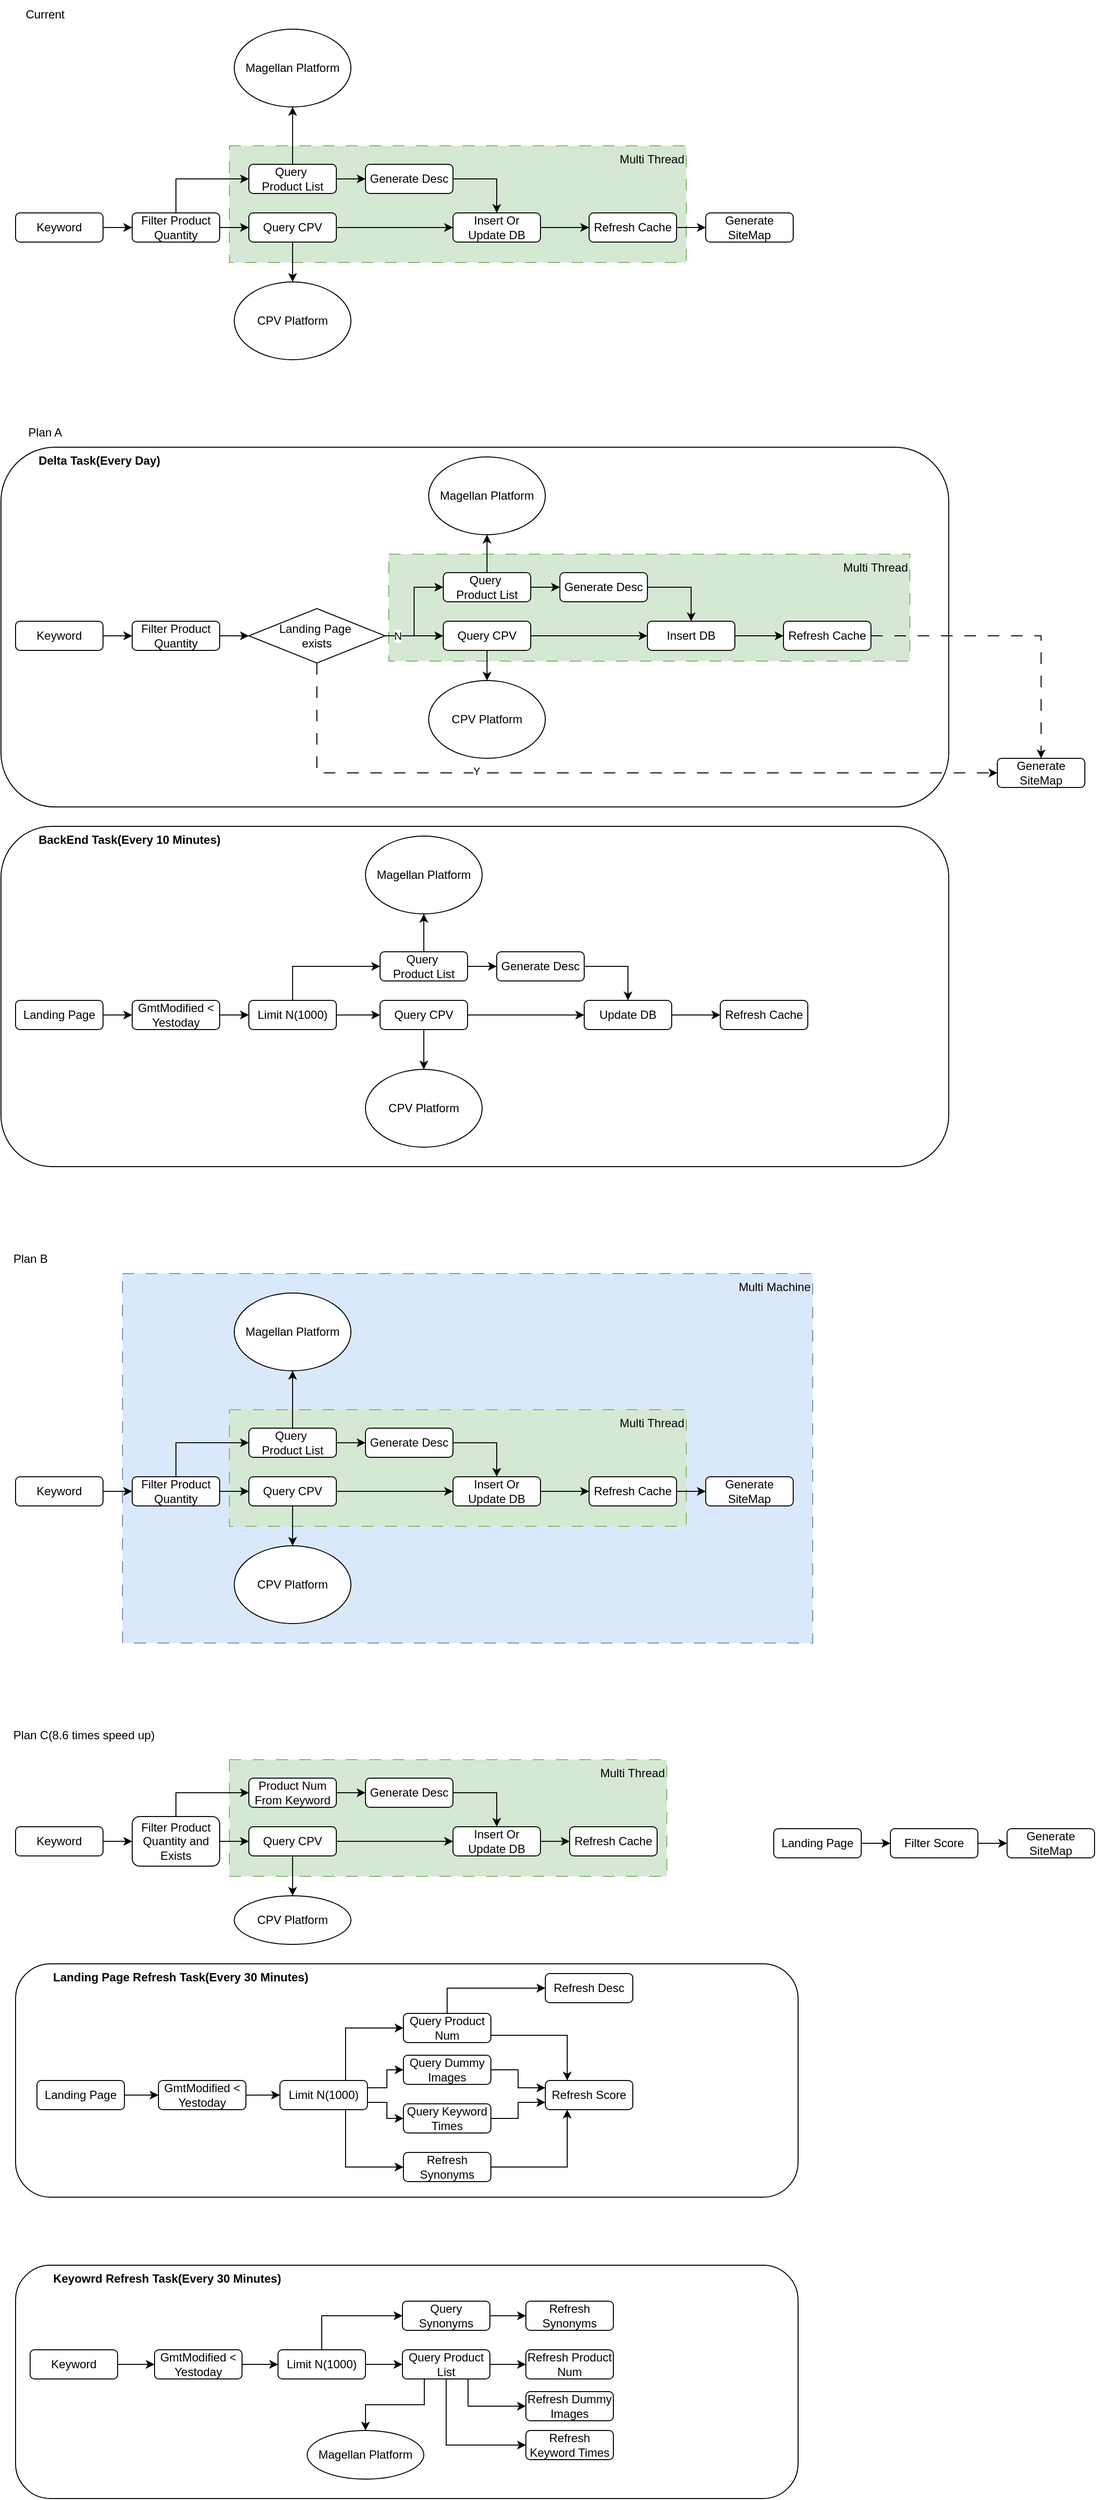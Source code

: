<mxfile version="24.5.4" type="github">
  <diagram name="第 1 页" id="h08WxK1OJK9P_dThIWVY">
    <mxGraphModel dx="1434" dy="673" grid="1" gridSize="10" guides="1" tooltips="1" connect="1" arrows="1" fold="1" page="1" pageScale="1" pageWidth="827" pageHeight="1169" math="0" shadow="0">
      <root>
        <mxCell id="0" />
        <mxCell id="1" parent="0" />
        <mxCell id="wpOWByaT0sS5YUf1Cxvb-101" value="Multi Machine" style="rounded=0;whiteSpace=wrap;html=1;fillColor=#dae8fc;strokeColor=#6c8ebf;dashed=1;dashPattern=12 12;align=right;verticalAlign=top;" parent="1" vertex="1">
          <mxGeometry x="140" y="1330" width="710" height="380" as="geometry" />
        </mxCell>
        <mxCell id="wpOWByaT0sS5YUf1Cxvb-43" value="&amp;nbsp; &amp;nbsp; &amp;nbsp; &amp;nbsp; &amp;nbsp; &amp;nbsp;&lt;b&gt;Delta Task(Every Day)&lt;/b&gt;" style="rounded=1;whiteSpace=wrap;html=1;align=left;verticalAlign=top;" parent="1" vertex="1">
          <mxGeometry x="15" y="480" width="975" height="370" as="geometry" />
        </mxCell>
        <mxCell id="wpOWByaT0sS5YUf1Cxvb-10" value="Multi Thread" style="rounded=0;whiteSpace=wrap;html=1;align=right;verticalAlign=top;fillColor=#d5e8d4;strokeColor=#82b366;dashed=1;dashPattern=12 12;" parent="1" vertex="1">
          <mxGeometry x="250" y="170" width="470" height="120" as="geometry" />
        </mxCell>
        <mxCell id="EFIGJ6aBogPd2Uy-ziXT-7" style="edgeStyle=orthogonalEdgeStyle;rounded=0;orthogonalLoop=1;jettySize=auto;html=1;exitX=1;exitY=0.5;exitDx=0;exitDy=0;entryX=0;entryY=0.5;entryDx=0;entryDy=0;" parent="1" source="EFIGJ6aBogPd2Uy-ziXT-8" target="EFIGJ6aBogPd2Uy-ziXT-13" edge="1">
          <mxGeometry relative="1" as="geometry" />
        </mxCell>
        <mxCell id="EFIGJ6aBogPd2Uy-ziXT-8" value="Keyword" style="rounded=1;whiteSpace=wrap;html=1;" parent="1" vertex="1">
          <mxGeometry x="30" y="239" width="90" height="30" as="geometry" />
        </mxCell>
        <mxCell id="EFIGJ6aBogPd2Uy-ziXT-10" style="edgeStyle=orthogonalEdgeStyle;rounded=0;orthogonalLoop=1;jettySize=auto;html=1;exitX=1;exitY=0.5;exitDx=0;exitDy=0;entryX=0;entryY=0.5;entryDx=0;entryDy=0;" parent="1" source="EFIGJ6aBogPd2Uy-ziXT-13" target="EFIGJ6aBogPd2Uy-ziXT-17" edge="1">
          <mxGeometry relative="1" as="geometry" />
        </mxCell>
        <mxCell id="wpOWByaT0sS5YUf1Cxvb-4" style="edgeStyle=orthogonalEdgeStyle;rounded=0;orthogonalLoop=1;jettySize=auto;html=1;exitX=0.5;exitY=0;exitDx=0;exitDy=0;entryX=0;entryY=0.5;entryDx=0;entryDy=0;" parent="1" source="EFIGJ6aBogPd2Uy-ziXT-13" target="wpOWByaT0sS5YUf1Cxvb-1" edge="1">
          <mxGeometry relative="1" as="geometry" />
        </mxCell>
        <mxCell id="EFIGJ6aBogPd2Uy-ziXT-13" value="Filter Product Quantity" style="rounded=1;whiteSpace=wrap;html=1;" parent="1" vertex="1">
          <mxGeometry x="150" y="239" width="90" height="30" as="geometry" />
        </mxCell>
        <mxCell id="EFIGJ6aBogPd2Uy-ziXT-16" style="edgeStyle=orthogonalEdgeStyle;rounded=0;orthogonalLoop=1;jettySize=auto;html=1;exitX=1;exitY=0.5;exitDx=0;exitDy=0;entryX=0;entryY=0.5;entryDx=0;entryDy=0;" parent="1" source="EFIGJ6aBogPd2Uy-ziXT-17" target="EFIGJ6aBogPd2Uy-ziXT-21" edge="1">
          <mxGeometry relative="1" as="geometry" />
        </mxCell>
        <mxCell id="wpOWByaT0sS5YUf1Cxvb-7" style="edgeStyle=orthogonalEdgeStyle;rounded=0;orthogonalLoop=1;jettySize=auto;html=1;exitX=0.5;exitY=1;exitDx=0;exitDy=0;entryX=0.5;entryY=0;entryDx=0;entryDy=0;" parent="1" source="EFIGJ6aBogPd2Uy-ziXT-17" target="wpOWByaT0sS5YUf1Cxvb-3" edge="1">
          <mxGeometry relative="1" as="geometry" />
        </mxCell>
        <mxCell id="EFIGJ6aBogPd2Uy-ziXT-17" value="Query CPV" style="rounded=1;whiteSpace=wrap;html=1;" parent="1" vertex="1">
          <mxGeometry x="270" y="239" width="90" height="30" as="geometry" />
        </mxCell>
        <mxCell id="EFIGJ6aBogPd2Uy-ziXT-18" style="edgeStyle=orthogonalEdgeStyle;rounded=0;orthogonalLoop=1;jettySize=auto;html=1;exitX=1;exitY=0.5;exitDx=0;exitDy=0;entryX=0.5;entryY=0;entryDx=0;entryDy=0;" parent="1" source="EFIGJ6aBogPd2Uy-ziXT-19" target="EFIGJ6aBogPd2Uy-ziXT-21" edge="1">
          <mxGeometry relative="1" as="geometry" />
        </mxCell>
        <mxCell id="EFIGJ6aBogPd2Uy-ziXT-19" value="Generate Desc" style="rounded=1;whiteSpace=wrap;html=1;" parent="1" vertex="1">
          <mxGeometry x="390" y="189" width="90" height="30" as="geometry" />
        </mxCell>
        <mxCell id="EFIGJ6aBogPd2Uy-ziXT-20" style="edgeStyle=orthogonalEdgeStyle;rounded=0;orthogonalLoop=1;jettySize=auto;html=1;exitX=1;exitY=0.5;exitDx=0;exitDy=0;entryX=0;entryY=0.5;entryDx=0;entryDy=0;" parent="1" source="EFIGJ6aBogPd2Uy-ziXT-21" target="EFIGJ6aBogPd2Uy-ziXT-22" edge="1">
          <mxGeometry relative="1" as="geometry" />
        </mxCell>
        <mxCell id="EFIGJ6aBogPd2Uy-ziXT-21" value="Insert Or Update DB" style="rounded=1;whiteSpace=wrap;html=1;" parent="1" vertex="1">
          <mxGeometry x="480" y="239" width="90" height="30" as="geometry" />
        </mxCell>
        <mxCell id="wpOWByaT0sS5YUf1Cxvb-78" style="edgeStyle=orthogonalEdgeStyle;rounded=0;orthogonalLoop=1;jettySize=auto;html=1;exitX=1;exitY=0.5;exitDx=0;exitDy=0;entryX=0;entryY=0.5;entryDx=0;entryDy=0;" parent="1" source="EFIGJ6aBogPd2Uy-ziXT-22" target="wpOWByaT0sS5YUf1Cxvb-77" edge="1">
          <mxGeometry relative="1" as="geometry" />
        </mxCell>
        <mxCell id="EFIGJ6aBogPd2Uy-ziXT-22" value="Refresh Cache" style="rounded=1;whiteSpace=wrap;html=1;" parent="1" vertex="1">
          <mxGeometry x="620" y="239" width="90" height="30" as="geometry" />
        </mxCell>
        <mxCell id="wpOWByaT0sS5YUf1Cxvb-5" style="edgeStyle=orthogonalEdgeStyle;rounded=0;orthogonalLoop=1;jettySize=auto;html=1;exitX=1;exitY=0.5;exitDx=0;exitDy=0;entryX=0;entryY=0.5;entryDx=0;entryDy=0;" parent="1" source="wpOWByaT0sS5YUf1Cxvb-1" target="EFIGJ6aBogPd2Uy-ziXT-19" edge="1">
          <mxGeometry relative="1" as="geometry" />
        </mxCell>
        <mxCell id="wpOWByaT0sS5YUf1Cxvb-6" style="edgeStyle=orthogonalEdgeStyle;rounded=0;orthogonalLoop=1;jettySize=auto;html=1;exitX=0.5;exitY=0;exitDx=0;exitDy=0;entryX=0.5;entryY=1;entryDx=0;entryDy=0;" parent="1" source="wpOWByaT0sS5YUf1Cxvb-1" target="wpOWByaT0sS5YUf1Cxvb-2" edge="1">
          <mxGeometry relative="1" as="geometry" />
        </mxCell>
        <mxCell id="wpOWByaT0sS5YUf1Cxvb-1" value="Query&amp;nbsp;&lt;div&gt;Product List&lt;/div&gt;" style="rounded=1;whiteSpace=wrap;html=1;" parent="1" vertex="1">
          <mxGeometry x="270" y="189" width="90" height="30" as="geometry" />
        </mxCell>
        <mxCell id="wpOWByaT0sS5YUf1Cxvb-2" value="Magellan Platform" style="ellipse;whiteSpace=wrap;html=1;" parent="1" vertex="1">
          <mxGeometry x="255" y="50" width="120" height="80" as="geometry" />
        </mxCell>
        <mxCell id="wpOWByaT0sS5YUf1Cxvb-3" value="CPV Platform" style="ellipse;whiteSpace=wrap;html=1;" parent="1" vertex="1">
          <mxGeometry x="255" y="310" width="120" height="80" as="geometry" />
        </mxCell>
        <mxCell id="wpOWByaT0sS5YUf1Cxvb-11" value="Multi Thread" style="rounded=0;whiteSpace=wrap;html=1;align=right;verticalAlign=top;fillColor=#d5e8d4;strokeColor=#82b366;dashed=1;dashPattern=12 12;" parent="1" vertex="1">
          <mxGeometry x="414" y="590" width="536" height="110" as="geometry" />
        </mxCell>
        <mxCell id="wpOWByaT0sS5YUf1Cxvb-12" style="edgeStyle=orthogonalEdgeStyle;rounded=0;orthogonalLoop=1;jettySize=auto;html=1;exitX=1;exitY=0.5;exitDx=0;exitDy=0;entryX=0;entryY=0.5;entryDx=0;entryDy=0;" parent="1" source="wpOWByaT0sS5YUf1Cxvb-13" target="wpOWByaT0sS5YUf1Cxvb-16" edge="1">
          <mxGeometry relative="1" as="geometry" />
        </mxCell>
        <mxCell id="wpOWByaT0sS5YUf1Cxvb-13" value="Keyword" style="rounded=1;whiteSpace=wrap;html=1;" parent="1" vertex="1">
          <mxGeometry x="30" y="659" width="90" height="30" as="geometry" />
        </mxCell>
        <mxCell id="wpOWByaT0sS5YUf1Cxvb-33" style="edgeStyle=orthogonalEdgeStyle;rounded=0;orthogonalLoop=1;jettySize=auto;html=1;exitX=1;exitY=0.5;exitDx=0;exitDy=0;entryX=0;entryY=0.5;entryDx=0;entryDy=0;" parent="1" source="wpOWByaT0sS5YUf1Cxvb-16" target="wpOWByaT0sS5YUf1Cxvb-32" edge="1">
          <mxGeometry relative="1" as="geometry" />
        </mxCell>
        <mxCell id="wpOWByaT0sS5YUf1Cxvb-16" value="Filter Product Quantity" style="rounded=1;whiteSpace=wrap;html=1;" parent="1" vertex="1">
          <mxGeometry x="150" y="659" width="90" height="30" as="geometry" />
        </mxCell>
        <mxCell id="wpOWByaT0sS5YUf1Cxvb-17" style="edgeStyle=orthogonalEdgeStyle;rounded=0;orthogonalLoop=1;jettySize=auto;html=1;exitX=1;exitY=0.5;exitDx=0;exitDy=0;entryX=0;entryY=0.5;entryDx=0;entryDy=0;" parent="1" source="wpOWByaT0sS5YUf1Cxvb-19" target="wpOWByaT0sS5YUf1Cxvb-23" edge="1">
          <mxGeometry relative="1" as="geometry" />
        </mxCell>
        <mxCell id="wpOWByaT0sS5YUf1Cxvb-41" style="edgeStyle=orthogonalEdgeStyle;rounded=0;orthogonalLoop=1;jettySize=auto;html=1;exitX=0.5;exitY=1;exitDx=0;exitDy=0;entryX=0.5;entryY=0;entryDx=0;entryDy=0;" parent="1" source="wpOWByaT0sS5YUf1Cxvb-19" target="wpOWByaT0sS5YUf1Cxvb-29" edge="1">
          <mxGeometry relative="1" as="geometry" />
        </mxCell>
        <mxCell id="wpOWByaT0sS5YUf1Cxvb-19" value="Query CPV" style="rounded=1;whiteSpace=wrap;html=1;" parent="1" vertex="1">
          <mxGeometry x="470" y="659" width="90" height="30" as="geometry" />
        </mxCell>
        <mxCell id="wpOWByaT0sS5YUf1Cxvb-20" style="edgeStyle=orthogonalEdgeStyle;rounded=0;orthogonalLoop=1;jettySize=auto;html=1;exitX=1;exitY=0.5;exitDx=0;exitDy=0;entryX=0.5;entryY=0;entryDx=0;entryDy=0;" parent="1" source="wpOWByaT0sS5YUf1Cxvb-21" target="wpOWByaT0sS5YUf1Cxvb-23" edge="1">
          <mxGeometry relative="1" as="geometry" />
        </mxCell>
        <mxCell id="wpOWByaT0sS5YUf1Cxvb-21" value="Generate Desc" style="rounded=1;whiteSpace=wrap;html=1;" parent="1" vertex="1">
          <mxGeometry x="590" y="609" width="90" height="30" as="geometry" />
        </mxCell>
        <mxCell id="wpOWByaT0sS5YUf1Cxvb-22" style="edgeStyle=orthogonalEdgeStyle;rounded=0;orthogonalLoop=1;jettySize=auto;html=1;exitX=1;exitY=0.5;exitDx=0;exitDy=0;entryX=0;entryY=0.5;entryDx=0;entryDy=0;" parent="1" source="wpOWByaT0sS5YUf1Cxvb-23" target="wpOWByaT0sS5YUf1Cxvb-24" edge="1">
          <mxGeometry relative="1" as="geometry" />
        </mxCell>
        <mxCell id="wpOWByaT0sS5YUf1Cxvb-23" value="Insert DB" style="rounded=1;whiteSpace=wrap;html=1;" parent="1" vertex="1">
          <mxGeometry x="680" y="659" width="90" height="30" as="geometry" />
        </mxCell>
        <mxCell id="rWTe-UbAtPyR_N0cMhuv-1" style="edgeStyle=orthogonalEdgeStyle;rounded=0;orthogonalLoop=1;jettySize=auto;html=1;exitX=1;exitY=0.5;exitDx=0;exitDy=0;entryX=0.5;entryY=0;entryDx=0;entryDy=0;dashed=1;dashPattern=12 12;" parent="1" source="wpOWByaT0sS5YUf1Cxvb-24" target="wpOWByaT0sS5YUf1Cxvb-74" edge="1">
          <mxGeometry relative="1" as="geometry" />
        </mxCell>
        <mxCell id="wpOWByaT0sS5YUf1Cxvb-24" value="Refresh Cache" style="rounded=1;whiteSpace=wrap;html=1;" parent="1" vertex="1">
          <mxGeometry x="820" y="659" width="90" height="30" as="geometry" />
        </mxCell>
        <mxCell id="wpOWByaT0sS5YUf1Cxvb-25" style="edgeStyle=orthogonalEdgeStyle;rounded=0;orthogonalLoop=1;jettySize=auto;html=1;exitX=1;exitY=0.5;exitDx=0;exitDy=0;entryX=0;entryY=0.5;entryDx=0;entryDy=0;" parent="1" source="wpOWByaT0sS5YUf1Cxvb-27" target="wpOWByaT0sS5YUf1Cxvb-21" edge="1">
          <mxGeometry relative="1" as="geometry" />
        </mxCell>
        <mxCell id="wpOWByaT0sS5YUf1Cxvb-40" style="edgeStyle=orthogonalEdgeStyle;rounded=0;orthogonalLoop=1;jettySize=auto;html=1;exitX=0.5;exitY=0;exitDx=0;exitDy=0;entryX=0.5;entryY=1;entryDx=0;entryDy=0;" parent="1" source="wpOWByaT0sS5YUf1Cxvb-27" target="wpOWByaT0sS5YUf1Cxvb-28" edge="1">
          <mxGeometry relative="1" as="geometry" />
        </mxCell>
        <mxCell id="wpOWByaT0sS5YUf1Cxvb-27" value="Query&amp;nbsp;&lt;div&gt;Product List&lt;/div&gt;" style="rounded=1;whiteSpace=wrap;html=1;" parent="1" vertex="1">
          <mxGeometry x="470" y="609" width="90" height="30" as="geometry" />
        </mxCell>
        <mxCell id="wpOWByaT0sS5YUf1Cxvb-28" value="Magellan Platform" style="ellipse;whiteSpace=wrap;html=1;" parent="1" vertex="1">
          <mxGeometry x="455" y="490" width="120" height="80" as="geometry" />
        </mxCell>
        <mxCell id="wpOWByaT0sS5YUf1Cxvb-29" value="CPV Platform" style="ellipse;whiteSpace=wrap;html=1;" parent="1" vertex="1">
          <mxGeometry x="455" y="720" width="120" height="80" as="geometry" />
        </mxCell>
        <mxCell id="wpOWByaT0sS5YUf1Cxvb-30" value="Plan A" style="text;html=1;align=center;verticalAlign=middle;resizable=0;points=[];autosize=1;strokeColor=none;fillColor=none;" parent="1" vertex="1">
          <mxGeometry x="30" y="450" width="60" height="30" as="geometry" />
        </mxCell>
        <mxCell id="wpOWByaT0sS5YUf1Cxvb-34" style="edgeStyle=orthogonalEdgeStyle;rounded=0;orthogonalLoop=1;jettySize=auto;html=1;exitX=1;exitY=0.5;exitDx=0;exitDy=0;entryX=0;entryY=0.5;entryDx=0;entryDy=0;" parent="1" source="wpOWByaT0sS5YUf1Cxvb-32" target="wpOWByaT0sS5YUf1Cxvb-19" edge="1">
          <mxGeometry relative="1" as="geometry" />
        </mxCell>
        <mxCell id="wpOWByaT0sS5YUf1Cxvb-35" style="edgeStyle=orthogonalEdgeStyle;rounded=0;orthogonalLoop=1;jettySize=auto;html=1;exitX=1;exitY=0.5;exitDx=0;exitDy=0;entryX=0;entryY=0.5;entryDx=0;entryDy=0;" parent="1" source="wpOWByaT0sS5YUf1Cxvb-32" target="wpOWByaT0sS5YUf1Cxvb-27" edge="1">
          <mxGeometry relative="1" as="geometry" />
        </mxCell>
        <mxCell id="wpOWByaT0sS5YUf1Cxvb-39" value="N" style="edgeLabel;html=1;align=center;verticalAlign=middle;resizable=0;points=[];" parent="wpOWByaT0sS5YUf1Cxvb-35" vertex="1" connectable="0">
          <mxGeometry x="-0.773" y="1" relative="1" as="geometry">
            <mxPoint y="1" as="offset" />
          </mxGeometry>
        </mxCell>
        <mxCell id="wpOWByaT0sS5YUf1Cxvb-76" style="edgeStyle=orthogonalEdgeStyle;rounded=0;orthogonalLoop=1;jettySize=auto;html=1;exitX=0.5;exitY=1;exitDx=0;exitDy=0;entryX=0;entryY=0.5;entryDx=0;entryDy=0;dashed=1;dashPattern=12 12;" parent="1" source="wpOWByaT0sS5YUf1Cxvb-32" target="wpOWByaT0sS5YUf1Cxvb-74" edge="1">
          <mxGeometry relative="1" as="geometry" />
        </mxCell>
        <mxCell id="wpOWByaT0sS5YUf1Cxvb-106" value="Y" style="edgeLabel;html=1;align=center;verticalAlign=middle;resizable=0;points=[];" parent="wpOWByaT0sS5YUf1Cxvb-76" vertex="1" connectable="0">
          <mxGeometry x="-0.319" y="2" relative="1" as="geometry">
            <mxPoint as="offset" />
          </mxGeometry>
        </mxCell>
        <mxCell id="wpOWByaT0sS5YUf1Cxvb-32" value="Landing Page&amp;nbsp;&lt;div&gt;exists&lt;/div&gt;" style="rhombus;whiteSpace=wrap;html=1;" parent="1" vertex="1">
          <mxGeometry x="270" y="646" width="140" height="56" as="geometry" />
        </mxCell>
        <mxCell id="wpOWByaT0sS5YUf1Cxvb-42" value="Current" style="text;html=1;align=center;verticalAlign=middle;resizable=0;points=[];autosize=1;strokeColor=none;fillColor=none;" parent="1" vertex="1">
          <mxGeometry x="30" y="20" width="60" height="30" as="geometry" />
        </mxCell>
        <mxCell id="wpOWByaT0sS5YUf1Cxvb-44" value="&amp;nbsp; &amp;nbsp; &amp;nbsp; &amp;nbsp; &amp;nbsp; &amp;nbsp;&lt;b&gt;BackEnd Task(Every 10 Minutes)&lt;/b&gt;" style="rounded=1;whiteSpace=wrap;html=1;align=left;verticalAlign=top;" parent="1" vertex="1">
          <mxGeometry x="15" y="870" width="975" height="350" as="geometry" />
        </mxCell>
        <mxCell id="wpOWByaT0sS5YUf1Cxvb-46" style="edgeStyle=orthogonalEdgeStyle;rounded=0;orthogonalLoop=1;jettySize=auto;html=1;exitX=1;exitY=0.5;exitDx=0;exitDy=0;entryX=0;entryY=0.5;entryDx=0;entryDy=0;" parent="1" source="wpOWByaT0sS5YUf1Cxvb-47" edge="1">
          <mxGeometry relative="1" as="geometry">
            <mxPoint x="150" y="1064" as="targetPoint" />
          </mxGeometry>
        </mxCell>
        <mxCell id="wpOWByaT0sS5YUf1Cxvb-47" value="Landing Page" style="rounded=1;whiteSpace=wrap;html=1;" parent="1" vertex="1">
          <mxGeometry x="30" y="1049" width="90" height="30" as="geometry" />
        </mxCell>
        <mxCell id="wpOWByaT0sS5YUf1Cxvb-50" style="edgeStyle=orthogonalEdgeStyle;rounded=0;orthogonalLoop=1;jettySize=auto;html=1;exitX=1;exitY=0.5;exitDx=0;exitDy=0;entryX=0;entryY=0.5;entryDx=0;entryDy=0;" parent="1" source="wpOWByaT0sS5YUf1Cxvb-52" target="wpOWByaT0sS5YUf1Cxvb-56" edge="1">
          <mxGeometry relative="1" as="geometry" />
        </mxCell>
        <mxCell id="wpOWByaT0sS5YUf1Cxvb-51" style="edgeStyle=orthogonalEdgeStyle;rounded=0;orthogonalLoop=1;jettySize=auto;html=1;exitX=0.5;exitY=1;exitDx=0;exitDy=0;entryX=0.5;entryY=0;entryDx=0;entryDy=0;" parent="1" source="wpOWByaT0sS5YUf1Cxvb-52" target="wpOWByaT0sS5YUf1Cxvb-62" edge="1">
          <mxGeometry relative="1" as="geometry" />
        </mxCell>
        <mxCell id="wpOWByaT0sS5YUf1Cxvb-52" value="Query CPV" style="rounded=1;whiteSpace=wrap;html=1;" parent="1" vertex="1">
          <mxGeometry x="405" y="1049" width="90" height="30" as="geometry" />
        </mxCell>
        <mxCell id="wpOWByaT0sS5YUf1Cxvb-53" style="edgeStyle=orthogonalEdgeStyle;rounded=0;orthogonalLoop=1;jettySize=auto;html=1;exitX=1;exitY=0.5;exitDx=0;exitDy=0;entryX=0.5;entryY=0;entryDx=0;entryDy=0;" parent="1" source="wpOWByaT0sS5YUf1Cxvb-54" target="wpOWByaT0sS5YUf1Cxvb-56" edge="1">
          <mxGeometry relative="1" as="geometry" />
        </mxCell>
        <mxCell id="wpOWByaT0sS5YUf1Cxvb-54" value="Generate Desc" style="rounded=1;whiteSpace=wrap;html=1;" parent="1" vertex="1">
          <mxGeometry x="525" y="999" width="90" height="30" as="geometry" />
        </mxCell>
        <mxCell id="wpOWByaT0sS5YUf1Cxvb-55" style="edgeStyle=orthogonalEdgeStyle;rounded=0;orthogonalLoop=1;jettySize=auto;html=1;exitX=1;exitY=0.5;exitDx=0;exitDy=0;entryX=0;entryY=0.5;entryDx=0;entryDy=0;" parent="1" source="wpOWByaT0sS5YUf1Cxvb-56" target="wpOWByaT0sS5YUf1Cxvb-57" edge="1">
          <mxGeometry relative="1" as="geometry" />
        </mxCell>
        <mxCell id="wpOWByaT0sS5YUf1Cxvb-56" value="Update DB" style="rounded=1;whiteSpace=wrap;html=1;" parent="1" vertex="1">
          <mxGeometry x="615" y="1049" width="90" height="30" as="geometry" />
        </mxCell>
        <mxCell id="wpOWByaT0sS5YUf1Cxvb-57" value="Refresh Cache" style="rounded=1;whiteSpace=wrap;html=1;" parent="1" vertex="1">
          <mxGeometry x="755" y="1049" width="90" height="30" as="geometry" />
        </mxCell>
        <mxCell id="wpOWByaT0sS5YUf1Cxvb-58" style="edgeStyle=orthogonalEdgeStyle;rounded=0;orthogonalLoop=1;jettySize=auto;html=1;exitX=1;exitY=0.5;exitDx=0;exitDy=0;entryX=0;entryY=0.5;entryDx=0;entryDy=0;" parent="1" source="wpOWByaT0sS5YUf1Cxvb-60" target="wpOWByaT0sS5YUf1Cxvb-54" edge="1">
          <mxGeometry relative="1" as="geometry" />
        </mxCell>
        <mxCell id="wpOWByaT0sS5YUf1Cxvb-59" style="edgeStyle=orthogonalEdgeStyle;rounded=0;orthogonalLoop=1;jettySize=auto;html=1;exitX=0.5;exitY=0;exitDx=0;exitDy=0;entryX=0.5;entryY=1;entryDx=0;entryDy=0;" parent="1" source="wpOWByaT0sS5YUf1Cxvb-60" target="wpOWByaT0sS5YUf1Cxvb-61" edge="1">
          <mxGeometry relative="1" as="geometry" />
        </mxCell>
        <mxCell id="wpOWByaT0sS5YUf1Cxvb-60" value="Query&amp;nbsp;&lt;div&gt;Product List&lt;/div&gt;" style="rounded=1;whiteSpace=wrap;html=1;" parent="1" vertex="1">
          <mxGeometry x="405" y="999" width="90" height="30" as="geometry" />
        </mxCell>
        <mxCell id="wpOWByaT0sS5YUf1Cxvb-61" value="Magellan Platform" style="ellipse;whiteSpace=wrap;html=1;" parent="1" vertex="1">
          <mxGeometry x="390" y="880" width="120" height="80" as="geometry" />
        </mxCell>
        <mxCell id="wpOWByaT0sS5YUf1Cxvb-62" value="CPV Platform" style="ellipse;whiteSpace=wrap;html=1;" parent="1" vertex="1">
          <mxGeometry x="390" y="1120" width="120" height="80" as="geometry" />
        </mxCell>
        <mxCell id="wpOWByaT0sS5YUf1Cxvb-64" style="edgeStyle=orthogonalEdgeStyle;rounded=0;orthogonalLoop=1;jettySize=auto;html=1;exitX=0.5;exitY=0;exitDx=0;exitDy=0;entryX=0;entryY=0.5;entryDx=0;entryDy=0;" parent="1" source="wpOWByaT0sS5YUf1Cxvb-71" target="wpOWByaT0sS5YUf1Cxvb-60" edge="1">
          <mxGeometry relative="1" as="geometry">
            <mxPoint x="410" y="1064" as="sourcePoint" />
          </mxGeometry>
        </mxCell>
        <mxCell id="wpOWByaT0sS5YUf1Cxvb-72" style="edgeStyle=orthogonalEdgeStyle;rounded=0;orthogonalLoop=1;jettySize=auto;html=1;exitX=1;exitY=0.5;exitDx=0;exitDy=0;entryX=0;entryY=0.5;entryDx=0;entryDy=0;" parent="1" source="wpOWByaT0sS5YUf1Cxvb-70" target="wpOWByaT0sS5YUf1Cxvb-71" edge="1">
          <mxGeometry relative="1" as="geometry" />
        </mxCell>
        <mxCell id="wpOWByaT0sS5YUf1Cxvb-70" value="GmtModified &amp;lt; Yestoday" style="rounded=1;whiteSpace=wrap;html=1;" parent="1" vertex="1">
          <mxGeometry x="150" y="1049" width="90" height="30" as="geometry" />
        </mxCell>
        <mxCell id="ro4CoCY4aHWzKfQ1wyQY-33" style="edgeStyle=orthogonalEdgeStyle;rounded=0;orthogonalLoop=1;jettySize=auto;html=1;exitX=1;exitY=0.5;exitDx=0;exitDy=0;entryX=0;entryY=0.5;entryDx=0;entryDy=0;" parent="1" source="wpOWByaT0sS5YUf1Cxvb-71" target="wpOWByaT0sS5YUf1Cxvb-52" edge="1">
          <mxGeometry relative="1" as="geometry" />
        </mxCell>
        <mxCell id="wpOWByaT0sS5YUf1Cxvb-71" value="Limit N(1000)" style="rounded=1;whiteSpace=wrap;html=1;" parent="1" vertex="1">
          <mxGeometry x="270" y="1049" width="90" height="30" as="geometry" />
        </mxCell>
        <mxCell id="wpOWByaT0sS5YUf1Cxvb-74" value="Generate SiteMap" style="rounded=1;whiteSpace=wrap;html=1;" parent="1" vertex="1">
          <mxGeometry x="1040" y="800" width="90" height="30" as="geometry" />
        </mxCell>
        <mxCell id="wpOWByaT0sS5YUf1Cxvb-77" value="Generate SiteMap" style="rounded=1;whiteSpace=wrap;html=1;" parent="1" vertex="1">
          <mxGeometry x="740" y="239" width="90" height="30" as="geometry" />
        </mxCell>
        <mxCell id="wpOWByaT0sS5YUf1Cxvb-79" value="Plan B" style="text;html=1;align=center;verticalAlign=middle;resizable=0;points=[];autosize=1;strokeColor=none;fillColor=none;" parent="1" vertex="1">
          <mxGeometry x="15" y="1300" width="60" height="30" as="geometry" />
        </mxCell>
        <mxCell id="wpOWByaT0sS5YUf1Cxvb-80" value="Multi Thread" style="rounded=0;whiteSpace=wrap;html=1;align=right;verticalAlign=top;fillColor=#d5e8d4;strokeColor=#82b366;dashed=1;dashPattern=12 12;" parent="1" vertex="1">
          <mxGeometry x="250" y="1470" width="470" height="120" as="geometry" />
        </mxCell>
        <mxCell id="wpOWByaT0sS5YUf1Cxvb-81" style="edgeStyle=orthogonalEdgeStyle;rounded=0;orthogonalLoop=1;jettySize=auto;html=1;exitX=1;exitY=0.5;exitDx=0;exitDy=0;entryX=0;entryY=0.5;entryDx=0;entryDy=0;" parent="1" source="wpOWByaT0sS5YUf1Cxvb-82" target="wpOWByaT0sS5YUf1Cxvb-85" edge="1">
          <mxGeometry relative="1" as="geometry" />
        </mxCell>
        <mxCell id="wpOWByaT0sS5YUf1Cxvb-82" value="Keyword" style="rounded=1;whiteSpace=wrap;html=1;" parent="1" vertex="1">
          <mxGeometry x="30" y="1539" width="90" height="30" as="geometry" />
        </mxCell>
        <mxCell id="wpOWByaT0sS5YUf1Cxvb-83" style="edgeStyle=orthogonalEdgeStyle;rounded=0;orthogonalLoop=1;jettySize=auto;html=1;exitX=1;exitY=0.5;exitDx=0;exitDy=0;entryX=0;entryY=0.5;entryDx=0;entryDy=0;" parent="1" source="wpOWByaT0sS5YUf1Cxvb-85" target="wpOWByaT0sS5YUf1Cxvb-88" edge="1">
          <mxGeometry relative="1" as="geometry" />
        </mxCell>
        <mxCell id="wpOWByaT0sS5YUf1Cxvb-84" style="edgeStyle=orthogonalEdgeStyle;rounded=0;orthogonalLoop=1;jettySize=auto;html=1;exitX=0.5;exitY=0;exitDx=0;exitDy=0;entryX=0;entryY=0.5;entryDx=0;entryDy=0;" parent="1" source="wpOWByaT0sS5YUf1Cxvb-85" target="wpOWByaT0sS5YUf1Cxvb-97" edge="1">
          <mxGeometry relative="1" as="geometry" />
        </mxCell>
        <mxCell id="wpOWByaT0sS5YUf1Cxvb-85" value="Filter Product Quantity" style="rounded=1;whiteSpace=wrap;html=1;" parent="1" vertex="1">
          <mxGeometry x="150" y="1539" width="90" height="30" as="geometry" />
        </mxCell>
        <mxCell id="wpOWByaT0sS5YUf1Cxvb-86" style="edgeStyle=orthogonalEdgeStyle;rounded=0;orthogonalLoop=1;jettySize=auto;html=1;exitX=1;exitY=0.5;exitDx=0;exitDy=0;entryX=0;entryY=0.5;entryDx=0;entryDy=0;" parent="1" source="wpOWByaT0sS5YUf1Cxvb-88" target="wpOWByaT0sS5YUf1Cxvb-92" edge="1">
          <mxGeometry relative="1" as="geometry" />
        </mxCell>
        <mxCell id="wpOWByaT0sS5YUf1Cxvb-87" style="edgeStyle=orthogonalEdgeStyle;rounded=0;orthogonalLoop=1;jettySize=auto;html=1;exitX=0.5;exitY=1;exitDx=0;exitDy=0;entryX=0.5;entryY=0;entryDx=0;entryDy=0;" parent="1" source="wpOWByaT0sS5YUf1Cxvb-88" target="wpOWByaT0sS5YUf1Cxvb-99" edge="1">
          <mxGeometry relative="1" as="geometry" />
        </mxCell>
        <mxCell id="wpOWByaT0sS5YUf1Cxvb-88" value="Query CPV" style="rounded=1;whiteSpace=wrap;html=1;" parent="1" vertex="1">
          <mxGeometry x="270" y="1539" width="90" height="30" as="geometry" />
        </mxCell>
        <mxCell id="wpOWByaT0sS5YUf1Cxvb-89" style="edgeStyle=orthogonalEdgeStyle;rounded=0;orthogonalLoop=1;jettySize=auto;html=1;exitX=1;exitY=0.5;exitDx=0;exitDy=0;entryX=0.5;entryY=0;entryDx=0;entryDy=0;" parent="1" source="wpOWByaT0sS5YUf1Cxvb-90" target="wpOWByaT0sS5YUf1Cxvb-92" edge="1">
          <mxGeometry relative="1" as="geometry" />
        </mxCell>
        <mxCell id="wpOWByaT0sS5YUf1Cxvb-90" value="Generate Desc" style="rounded=1;whiteSpace=wrap;html=1;" parent="1" vertex="1">
          <mxGeometry x="390" y="1489" width="90" height="30" as="geometry" />
        </mxCell>
        <mxCell id="wpOWByaT0sS5YUf1Cxvb-91" style="edgeStyle=orthogonalEdgeStyle;rounded=0;orthogonalLoop=1;jettySize=auto;html=1;exitX=1;exitY=0.5;exitDx=0;exitDy=0;entryX=0;entryY=0.5;entryDx=0;entryDy=0;" parent="1" source="wpOWByaT0sS5YUf1Cxvb-92" target="wpOWByaT0sS5YUf1Cxvb-94" edge="1">
          <mxGeometry relative="1" as="geometry" />
        </mxCell>
        <mxCell id="wpOWByaT0sS5YUf1Cxvb-92" value="Insert Or Update DB" style="rounded=1;whiteSpace=wrap;html=1;" parent="1" vertex="1">
          <mxGeometry x="480" y="1539" width="90" height="30" as="geometry" />
        </mxCell>
        <mxCell id="wpOWByaT0sS5YUf1Cxvb-93" style="edgeStyle=orthogonalEdgeStyle;rounded=0;orthogonalLoop=1;jettySize=auto;html=1;exitX=1;exitY=0.5;exitDx=0;exitDy=0;entryX=0;entryY=0.5;entryDx=0;entryDy=0;" parent="1" source="wpOWByaT0sS5YUf1Cxvb-94" target="wpOWByaT0sS5YUf1Cxvb-100" edge="1">
          <mxGeometry relative="1" as="geometry" />
        </mxCell>
        <mxCell id="wpOWByaT0sS5YUf1Cxvb-94" value="Refresh Cache" style="rounded=1;whiteSpace=wrap;html=1;" parent="1" vertex="1">
          <mxGeometry x="620" y="1539" width="90" height="30" as="geometry" />
        </mxCell>
        <mxCell id="wpOWByaT0sS5YUf1Cxvb-95" style="edgeStyle=orthogonalEdgeStyle;rounded=0;orthogonalLoop=1;jettySize=auto;html=1;exitX=1;exitY=0.5;exitDx=0;exitDy=0;entryX=0;entryY=0.5;entryDx=0;entryDy=0;" parent="1" source="wpOWByaT0sS5YUf1Cxvb-97" target="wpOWByaT0sS5YUf1Cxvb-90" edge="1">
          <mxGeometry relative="1" as="geometry" />
        </mxCell>
        <mxCell id="wpOWByaT0sS5YUf1Cxvb-96" style="edgeStyle=orthogonalEdgeStyle;rounded=0;orthogonalLoop=1;jettySize=auto;html=1;exitX=0.5;exitY=0;exitDx=0;exitDy=0;entryX=0.5;entryY=1;entryDx=0;entryDy=0;" parent="1" source="wpOWByaT0sS5YUf1Cxvb-97" target="wpOWByaT0sS5YUf1Cxvb-98" edge="1">
          <mxGeometry relative="1" as="geometry" />
        </mxCell>
        <mxCell id="wpOWByaT0sS5YUf1Cxvb-97" value="Query&amp;nbsp;&lt;div&gt;Product List&lt;/div&gt;" style="rounded=1;whiteSpace=wrap;html=1;" parent="1" vertex="1">
          <mxGeometry x="270" y="1489" width="90" height="30" as="geometry" />
        </mxCell>
        <mxCell id="wpOWByaT0sS5YUf1Cxvb-98" value="Magellan Platform" style="ellipse;whiteSpace=wrap;html=1;" parent="1" vertex="1">
          <mxGeometry x="255" y="1350" width="120" height="80" as="geometry" />
        </mxCell>
        <mxCell id="wpOWByaT0sS5YUf1Cxvb-99" value="CPV Platform" style="ellipse;whiteSpace=wrap;html=1;" parent="1" vertex="1">
          <mxGeometry x="255" y="1610" width="120" height="80" as="geometry" />
        </mxCell>
        <mxCell id="wpOWByaT0sS5YUf1Cxvb-100" value="Generate SiteMap" style="rounded=1;whiteSpace=wrap;html=1;" parent="1" vertex="1">
          <mxGeometry x="740" y="1539" width="90" height="30" as="geometry" />
        </mxCell>
        <mxCell id="ro4CoCY4aHWzKfQ1wyQY-1" value="Plan C(8.6 times speed up)" style="text;html=1;align=center;verticalAlign=middle;resizable=0;points=[];autosize=1;strokeColor=none;fillColor=none;" parent="1" vertex="1">
          <mxGeometry x="15" y="1790" width="170" height="30" as="geometry" />
        </mxCell>
        <mxCell id="ro4CoCY4aHWzKfQ1wyQY-3" value="Multi Thread" style="rounded=0;whiteSpace=wrap;html=1;align=right;verticalAlign=top;fillColor=#d5e8d4;strokeColor=#82b366;dashed=1;dashPattern=12 12;" parent="1" vertex="1">
          <mxGeometry x="250" y="1830" width="450" height="120" as="geometry" />
        </mxCell>
        <mxCell id="ro4CoCY4aHWzKfQ1wyQY-4" style="edgeStyle=orthogonalEdgeStyle;rounded=0;orthogonalLoop=1;jettySize=auto;html=1;exitX=1;exitY=0.5;exitDx=0;exitDy=0;entryX=0;entryY=0.5;entryDx=0;entryDy=0;" parent="1" source="ro4CoCY4aHWzKfQ1wyQY-5" target="ro4CoCY4aHWzKfQ1wyQY-8" edge="1">
          <mxGeometry relative="1" as="geometry" />
        </mxCell>
        <mxCell id="ro4CoCY4aHWzKfQ1wyQY-5" value="Keyword" style="rounded=1;whiteSpace=wrap;html=1;" parent="1" vertex="1">
          <mxGeometry x="30" y="1899" width="90" height="30" as="geometry" />
        </mxCell>
        <mxCell id="ro4CoCY4aHWzKfQ1wyQY-6" style="edgeStyle=orthogonalEdgeStyle;rounded=0;orthogonalLoop=1;jettySize=auto;html=1;exitX=1;exitY=0.5;exitDx=0;exitDy=0;entryX=0;entryY=0.5;entryDx=0;entryDy=0;" parent="1" source="ro4CoCY4aHWzKfQ1wyQY-8" target="ro4CoCY4aHWzKfQ1wyQY-11" edge="1">
          <mxGeometry relative="1" as="geometry" />
        </mxCell>
        <mxCell id="ro4CoCY4aHWzKfQ1wyQY-7" style="edgeStyle=orthogonalEdgeStyle;rounded=0;orthogonalLoop=1;jettySize=auto;html=1;exitX=0.5;exitY=0;exitDx=0;exitDy=0;entryX=0;entryY=0.5;entryDx=0;entryDy=0;" parent="1" source="ro4CoCY4aHWzKfQ1wyQY-8" target="ro4CoCY4aHWzKfQ1wyQY-20" edge="1">
          <mxGeometry relative="1" as="geometry" />
        </mxCell>
        <mxCell id="ro4CoCY4aHWzKfQ1wyQY-8" value="Filter Product Quantity and Exists" style="rounded=1;whiteSpace=wrap;html=1;" parent="1" vertex="1">
          <mxGeometry x="150" y="1888.5" width="90" height="51" as="geometry" />
        </mxCell>
        <mxCell id="ro4CoCY4aHWzKfQ1wyQY-9" style="edgeStyle=orthogonalEdgeStyle;rounded=0;orthogonalLoop=1;jettySize=auto;html=1;exitX=1;exitY=0.5;exitDx=0;exitDy=0;entryX=0;entryY=0.5;entryDx=0;entryDy=0;" parent="1" source="ro4CoCY4aHWzKfQ1wyQY-11" target="ro4CoCY4aHWzKfQ1wyQY-15" edge="1">
          <mxGeometry relative="1" as="geometry" />
        </mxCell>
        <mxCell id="ro4CoCY4aHWzKfQ1wyQY-10" style="edgeStyle=orthogonalEdgeStyle;rounded=0;orthogonalLoop=1;jettySize=auto;html=1;exitX=0.5;exitY=1;exitDx=0;exitDy=0;entryX=0.5;entryY=0;entryDx=0;entryDy=0;" parent="1" source="ro4CoCY4aHWzKfQ1wyQY-11" target="ro4CoCY4aHWzKfQ1wyQY-22" edge="1">
          <mxGeometry relative="1" as="geometry" />
        </mxCell>
        <mxCell id="ro4CoCY4aHWzKfQ1wyQY-11" value="Query CPV" style="rounded=1;whiteSpace=wrap;html=1;" parent="1" vertex="1">
          <mxGeometry x="270" y="1899" width="90" height="30" as="geometry" />
        </mxCell>
        <mxCell id="ro4CoCY4aHWzKfQ1wyQY-12" style="edgeStyle=orthogonalEdgeStyle;rounded=0;orthogonalLoop=1;jettySize=auto;html=1;exitX=1;exitY=0.5;exitDx=0;exitDy=0;entryX=0.5;entryY=0;entryDx=0;entryDy=0;" parent="1" source="ro4CoCY4aHWzKfQ1wyQY-13" target="ro4CoCY4aHWzKfQ1wyQY-15" edge="1">
          <mxGeometry relative="1" as="geometry" />
        </mxCell>
        <mxCell id="ro4CoCY4aHWzKfQ1wyQY-13" value="Generate Desc" style="rounded=1;whiteSpace=wrap;html=1;" parent="1" vertex="1">
          <mxGeometry x="390" y="1849" width="90" height="30" as="geometry" />
        </mxCell>
        <mxCell id="t5pAclPm31vLE0hlIJu8-55" style="edgeStyle=orthogonalEdgeStyle;rounded=0;orthogonalLoop=1;jettySize=auto;html=1;exitX=1;exitY=0.5;exitDx=0;exitDy=0;" edge="1" parent="1" source="ro4CoCY4aHWzKfQ1wyQY-15" target="t5pAclPm31vLE0hlIJu8-54">
          <mxGeometry relative="1" as="geometry" />
        </mxCell>
        <mxCell id="ro4CoCY4aHWzKfQ1wyQY-15" value="Insert Or Update DB" style="rounded=1;whiteSpace=wrap;html=1;" parent="1" vertex="1">
          <mxGeometry x="480" y="1899" width="90" height="30" as="geometry" />
        </mxCell>
        <mxCell id="ro4CoCY4aHWzKfQ1wyQY-18" style="edgeStyle=orthogonalEdgeStyle;rounded=0;orthogonalLoop=1;jettySize=auto;html=1;exitX=1;exitY=0.5;exitDx=0;exitDy=0;entryX=0;entryY=0.5;entryDx=0;entryDy=0;" parent="1" source="ro4CoCY4aHWzKfQ1wyQY-20" target="ro4CoCY4aHWzKfQ1wyQY-13" edge="1">
          <mxGeometry relative="1" as="geometry" />
        </mxCell>
        <mxCell id="ro4CoCY4aHWzKfQ1wyQY-20" value="&lt;div&gt;Product Num From Keyword&lt;/div&gt;" style="rounded=1;whiteSpace=wrap;html=1;" parent="1" vertex="1">
          <mxGeometry x="270" y="1849" width="90" height="30" as="geometry" />
        </mxCell>
        <mxCell id="ro4CoCY4aHWzKfQ1wyQY-22" value="CPV Platform" style="ellipse;whiteSpace=wrap;html=1;" parent="1" vertex="1">
          <mxGeometry x="255" y="1970" width="120" height="50" as="geometry" />
        </mxCell>
        <mxCell id="t5pAclPm31vLE0hlIJu8-11" style="edgeStyle=orthogonalEdgeStyle;rounded=0;orthogonalLoop=1;jettySize=auto;html=1;exitX=1;exitY=0.5;exitDx=0;exitDy=0;entryX=0;entryY=0.5;entryDx=0;entryDy=0;" edge="1" parent="1" source="t5pAclPm31vLE0hlIJu8-6" target="t5pAclPm31vLE0hlIJu8-7">
          <mxGeometry relative="1" as="geometry" />
        </mxCell>
        <mxCell id="t5pAclPm31vLE0hlIJu8-6" value="Landing Page" style="rounded=1;whiteSpace=wrap;html=1;" vertex="1" parent="1">
          <mxGeometry x="810" y="1901" width="90" height="30" as="geometry" />
        </mxCell>
        <mxCell id="t5pAclPm31vLE0hlIJu8-12" style="edgeStyle=orthogonalEdgeStyle;rounded=0;orthogonalLoop=1;jettySize=auto;html=1;exitX=1;exitY=0.5;exitDx=0;exitDy=0;entryX=0;entryY=0.5;entryDx=0;entryDy=0;" edge="1" parent="1" source="t5pAclPm31vLE0hlIJu8-7">
          <mxGeometry relative="1" as="geometry">
            <mxPoint x="1050" y="1916" as="targetPoint" />
          </mxGeometry>
        </mxCell>
        <mxCell id="t5pAclPm31vLE0hlIJu8-7" value="Filter Score" style="rounded=1;whiteSpace=wrap;html=1;" vertex="1" parent="1">
          <mxGeometry x="930" y="1901" width="90" height="30" as="geometry" />
        </mxCell>
        <mxCell id="t5pAclPm31vLE0hlIJu8-9" value="Generate SiteMap" style="rounded=1;whiteSpace=wrap;html=1;" vertex="1" parent="1">
          <mxGeometry x="1050" y="1901" width="90" height="30" as="geometry" />
        </mxCell>
        <mxCell id="t5pAclPm31vLE0hlIJu8-31" value="" style="group" vertex="1" connectable="0" parent="1">
          <mxGeometry x="30" y="2350" width="805" height="240" as="geometry" />
        </mxCell>
        <mxCell id="ro4CoCY4aHWzKfQ1wyQY-32" value="&amp;nbsp; &amp;nbsp; &amp;nbsp; &amp;nbsp; &amp;nbsp; &amp;nbsp;&lt;b&gt;Keyowrd Refresh Task(Every 30 Minutes)&lt;/b&gt;" style="rounded=1;whiteSpace=wrap;html=1;align=left;verticalAlign=top;" parent="t5pAclPm31vLE0hlIJu8-31" vertex="1">
          <mxGeometry width="805" height="240" as="geometry" />
        </mxCell>
        <mxCell id="ro4CoCY4aHWzKfQ1wyQY-36" style="edgeStyle=orthogonalEdgeStyle;rounded=0;orthogonalLoop=1;jettySize=auto;html=1;exitX=1;exitY=0.5;exitDx=0;exitDy=0;entryX=0;entryY=0.5;entryDx=0;entryDy=0;" parent="t5pAclPm31vLE0hlIJu8-31" source="ro4CoCY4aHWzKfQ1wyQY-24" target="ro4CoCY4aHWzKfQ1wyQY-34" edge="1">
          <mxGeometry relative="1" as="geometry" />
        </mxCell>
        <mxCell id="ro4CoCY4aHWzKfQ1wyQY-24" value="Keyword" style="rounded=1;whiteSpace=wrap;html=1;" parent="t5pAclPm31vLE0hlIJu8-31" vertex="1">
          <mxGeometry x="15" y="87" width="90" height="30" as="geometry" />
        </mxCell>
        <mxCell id="ro4CoCY4aHWzKfQ1wyQY-30" style="edgeStyle=orthogonalEdgeStyle;rounded=0;orthogonalLoop=1;jettySize=auto;html=1;exitX=1;exitY=0.5;exitDx=0;exitDy=0;entryX=0;entryY=0.5;entryDx=0;entryDy=0;" parent="t5pAclPm31vLE0hlIJu8-31" source="ro4CoCY4aHWzKfQ1wyQY-25" target="ro4CoCY4aHWzKfQ1wyQY-27" edge="1">
          <mxGeometry relative="1" as="geometry" />
        </mxCell>
        <mxCell id="t5pAclPm31vLE0hlIJu8-63" style="edgeStyle=orthogonalEdgeStyle;rounded=0;orthogonalLoop=1;jettySize=auto;html=1;exitX=0.75;exitY=1;exitDx=0;exitDy=0;entryX=0;entryY=0.5;entryDx=0;entryDy=0;" edge="1" parent="t5pAclPm31vLE0hlIJu8-31" source="ro4CoCY4aHWzKfQ1wyQY-25" target="t5pAclPm31vLE0hlIJu8-58">
          <mxGeometry relative="1" as="geometry" />
        </mxCell>
        <mxCell id="t5pAclPm31vLE0hlIJu8-64" style="edgeStyle=orthogonalEdgeStyle;rounded=0;orthogonalLoop=1;jettySize=auto;html=1;exitX=0.5;exitY=1;exitDx=0;exitDy=0;entryX=0;entryY=0.5;entryDx=0;entryDy=0;" edge="1" parent="t5pAclPm31vLE0hlIJu8-31" source="ro4CoCY4aHWzKfQ1wyQY-25" target="t5pAclPm31vLE0hlIJu8-59">
          <mxGeometry relative="1" as="geometry" />
        </mxCell>
        <mxCell id="t5pAclPm31vLE0hlIJu8-65" style="edgeStyle=orthogonalEdgeStyle;rounded=0;orthogonalLoop=1;jettySize=auto;html=1;exitX=0.25;exitY=1;exitDx=0;exitDy=0;entryX=0.5;entryY=0;entryDx=0;entryDy=0;" edge="1" parent="t5pAclPm31vLE0hlIJu8-31" source="ro4CoCY4aHWzKfQ1wyQY-25" target="ro4CoCY4aHWzKfQ1wyQY-26">
          <mxGeometry relative="1" as="geometry" />
        </mxCell>
        <mxCell id="ro4CoCY4aHWzKfQ1wyQY-25" value="Query Product List" style="rounded=1;whiteSpace=wrap;html=1;" parent="t5pAclPm31vLE0hlIJu8-31" vertex="1">
          <mxGeometry x="398" y="87" width="90" height="30" as="geometry" />
        </mxCell>
        <mxCell id="ro4CoCY4aHWzKfQ1wyQY-26" value="Magellan Platform" style="ellipse;whiteSpace=wrap;html=1;" parent="t5pAclPm31vLE0hlIJu8-31" vertex="1">
          <mxGeometry x="300" y="170" width="120" height="50" as="geometry" />
        </mxCell>
        <mxCell id="ro4CoCY4aHWzKfQ1wyQY-27" value="Refresh Product Num" style="rounded=1;whiteSpace=wrap;html=1;" parent="t5pAclPm31vLE0hlIJu8-31" vertex="1">
          <mxGeometry x="525" y="87" width="90" height="30" as="geometry" />
        </mxCell>
        <mxCell id="ro4CoCY4aHWzKfQ1wyQY-37" style="edgeStyle=orthogonalEdgeStyle;rounded=0;orthogonalLoop=1;jettySize=auto;html=1;exitX=1;exitY=0.5;exitDx=0;exitDy=0;entryX=0;entryY=0.5;entryDx=0;entryDy=0;" parent="t5pAclPm31vLE0hlIJu8-31" source="ro4CoCY4aHWzKfQ1wyQY-34" target="ro4CoCY4aHWzKfQ1wyQY-35" edge="1">
          <mxGeometry relative="1" as="geometry" />
        </mxCell>
        <mxCell id="ro4CoCY4aHWzKfQ1wyQY-34" value="GmtModified &amp;lt; Yestoday" style="rounded=1;whiteSpace=wrap;html=1;" parent="t5pAclPm31vLE0hlIJu8-31" vertex="1">
          <mxGeometry x="143" y="87" width="90" height="30" as="geometry" />
        </mxCell>
        <mxCell id="ro4CoCY4aHWzKfQ1wyQY-38" style="edgeStyle=orthogonalEdgeStyle;rounded=0;orthogonalLoop=1;jettySize=auto;html=1;exitX=1;exitY=0.5;exitDx=0;exitDy=0;entryX=0;entryY=0.5;entryDx=0;entryDy=0;" parent="t5pAclPm31vLE0hlIJu8-31" source="ro4CoCY4aHWzKfQ1wyQY-35" target="ro4CoCY4aHWzKfQ1wyQY-25" edge="1">
          <mxGeometry relative="1" as="geometry" />
        </mxCell>
        <mxCell id="t5pAclPm31vLE0hlIJu8-3" style="edgeStyle=orthogonalEdgeStyle;rounded=0;orthogonalLoop=1;jettySize=auto;html=1;exitX=0.5;exitY=0;exitDx=0;exitDy=0;entryX=0;entryY=0.5;entryDx=0;entryDy=0;" edge="1" parent="t5pAclPm31vLE0hlIJu8-31" source="ro4CoCY4aHWzKfQ1wyQY-35" target="t5pAclPm31vLE0hlIJu8-1">
          <mxGeometry relative="1" as="geometry" />
        </mxCell>
        <mxCell id="ro4CoCY4aHWzKfQ1wyQY-35" value="Limit N(1000)" style="rounded=1;whiteSpace=wrap;html=1;" parent="t5pAclPm31vLE0hlIJu8-31" vertex="1">
          <mxGeometry x="270" y="87" width="90" height="30" as="geometry" />
        </mxCell>
        <mxCell id="t5pAclPm31vLE0hlIJu8-4" style="edgeStyle=orthogonalEdgeStyle;rounded=0;orthogonalLoop=1;jettySize=auto;html=1;exitX=1;exitY=0.5;exitDx=0;exitDy=0;entryX=0;entryY=0.5;entryDx=0;entryDy=0;" edge="1" parent="t5pAclPm31vLE0hlIJu8-31" source="t5pAclPm31vLE0hlIJu8-1" target="t5pAclPm31vLE0hlIJu8-2">
          <mxGeometry relative="1" as="geometry" />
        </mxCell>
        <mxCell id="t5pAclPm31vLE0hlIJu8-1" value="Query Synonyms" style="rounded=1;whiteSpace=wrap;html=1;" vertex="1" parent="t5pAclPm31vLE0hlIJu8-31">
          <mxGeometry x="398" y="37" width="90" height="30" as="geometry" />
        </mxCell>
        <mxCell id="t5pAclPm31vLE0hlIJu8-2" value="Refresh Synonyms" style="rounded=1;whiteSpace=wrap;html=1;" vertex="1" parent="t5pAclPm31vLE0hlIJu8-31">
          <mxGeometry x="525" y="37" width="90" height="30" as="geometry" />
        </mxCell>
        <mxCell id="t5pAclPm31vLE0hlIJu8-58" value="Refresh Dummy Images" style="rounded=1;whiteSpace=wrap;html=1;" vertex="1" parent="t5pAclPm31vLE0hlIJu8-31">
          <mxGeometry x="525" y="130" width="90" height="30" as="geometry" />
        </mxCell>
        <mxCell id="t5pAclPm31vLE0hlIJu8-59" value="Refresh Keyword Times" style="rounded=1;whiteSpace=wrap;html=1;" vertex="1" parent="t5pAclPm31vLE0hlIJu8-31">
          <mxGeometry x="525" y="170" width="90" height="30" as="geometry" />
        </mxCell>
        <mxCell id="t5pAclPm31vLE0hlIJu8-15" value="&lt;b&gt;&amp;nbsp; &amp;nbsp; &amp;nbsp; &amp;nbsp; &amp;nbsp; &amp;nbsp;Landing Page&amp;nbsp;Refresh Task(Every 30 Minutes)&lt;/b&gt;" style="rounded=1;whiteSpace=wrap;html=1;align=left;verticalAlign=top;" vertex="1" parent="1">
          <mxGeometry x="30" y="2040" width="805" height="240" as="geometry" />
        </mxCell>
        <mxCell id="t5pAclPm31vLE0hlIJu8-24" style="edgeStyle=orthogonalEdgeStyle;rounded=0;orthogonalLoop=1;jettySize=auto;html=1;exitX=1;exitY=0.5;exitDx=0;exitDy=0;entryX=0;entryY=0.5;entryDx=0;entryDy=0;" edge="1" parent="1" source="t5pAclPm31vLE0hlIJu8-16" target="t5pAclPm31vLE0hlIJu8-17">
          <mxGeometry relative="1" as="geometry" />
        </mxCell>
        <mxCell id="t5pAclPm31vLE0hlIJu8-16" value="Landing Page" style="rounded=1;whiteSpace=wrap;html=1;" vertex="1" parent="1">
          <mxGeometry x="52" y="2160" width="90" height="30" as="geometry" />
        </mxCell>
        <mxCell id="t5pAclPm31vLE0hlIJu8-25" style="edgeStyle=orthogonalEdgeStyle;rounded=0;orthogonalLoop=1;jettySize=auto;html=1;exitX=1;exitY=0.5;exitDx=0;exitDy=0;entryX=0;entryY=0.5;entryDx=0;entryDy=0;" edge="1" parent="1" source="t5pAclPm31vLE0hlIJu8-17" target="t5pAclPm31vLE0hlIJu8-18">
          <mxGeometry relative="1" as="geometry" />
        </mxCell>
        <mxCell id="t5pAclPm31vLE0hlIJu8-17" value="GmtModified &amp;lt; Yestoday" style="rounded=1;whiteSpace=wrap;html=1;" vertex="1" parent="1">
          <mxGeometry x="177" y="2160" width="90" height="30" as="geometry" />
        </mxCell>
        <mxCell id="t5pAclPm31vLE0hlIJu8-75" style="edgeStyle=orthogonalEdgeStyle;rounded=0;orthogonalLoop=1;jettySize=auto;html=1;exitX=0.75;exitY=0;exitDx=0;exitDy=0;entryX=0;entryY=0.5;entryDx=0;entryDy=0;" edge="1" parent="1" source="t5pAclPm31vLE0hlIJu8-18" target="t5pAclPm31vLE0hlIJu8-22">
          <mxGeometry relative="1" as="geometry" />
        </mxCell>
        <mxCell id="t5pAclPm31vLE0hlIJu8-76" style="edgeStyle=orthogonalEdgeStyle;rounded=0;orthogonalLoop=1;jettySize=auto;html=1;exitX=1;exitY=0.25;exitDx=0;exitDy=0;entryX=0;entryY=0.5;entryDx=0;entryDy=0;" edge="1" parent="1" source="t5pAclPm31vLE0hlIJu8-18" target="t5pAclPm31vLE0hlIJu8-56">
          <mxGeometry relative="1" as="geometry" />
        </mxCell>
        <mxCell id="t5pAclPm31vLE0hlIJu8-77" style="edgeStyle=orthogonalEdgeStyle;rounded=0;orthogonalLoop=1;jettySize=auto;html=1;exitX=1;exitY=0.75;exitDx=0;exitDy=0;entryX=0;entryY=0.5;entryDx=0;entryDy=0;" edge="1" parent="1" source="t5pAclPm31vLE0hlIJu8-18" target="t5pAclPm31vLE0hlIJu8-57">
          <mxGeometry relative="1" as="geometry" />
        </mxCell>
        <mxCell id="t5pAclPm31vLE0hlIJu8-78" style="edgeStyle=orthogonalEdgeStyle;rounded=0;orthogonalLoop=1;jettySize=auto;html=1;exitX=0.75;exitY=1;exitDx=0;exitDy=0;entryX=0;entryY=0.5;entryDx=0;entryDy=0;" edge="1" parent="1" source="t5pAclPm31vLE0hlIJu8-18" target="t5pAclPm31vLE0hlIJu8-66">
          <mxGeometry relative="1" as="geometry" />
        </mxCell>
        <mxCell id="t5pAclPm31vLE0hlIJu8-18" value="Limit N(1000)" style="rounded=1;whiteSpace=wrap;html=1;" vertex="1" parent="1">
          <mxGeometry x="302" y="2160" width="90" height="30" as="geometry" />
        </mxCell>
        <mxCell id="t5pAclPm31vLE0hlIJu8-71" style="edgeStyle=orthogonalEdgeStyle;rounded=0;orthogonalLoop=1;jettySize=auto;html=1;exitX=1;exitY=0.75;exitDx=0;exitDy=0;entryX=0.25;entryY=0;entryDx=0;entryDy=0;" edge="1" parent="1" source="t5pAclPm31vLE0hlIJu8-22" target="t5pAclPm31vLE0hlIJu8-50">
          <mxGeometry relative="1" as="geometry" />
        </mxCell>
        <mxCell id="t5pAclPm31vLE0hlIJu8-80" style="edgeStyle=orthogonalEdgeStyle;rounded=0;orthogonalLoop=1;jettySize=auto;html=1;exitX=0.5;exitY=0;exitDx=0;exitDy=0;entryX=0;entryY=0.5;entryDx=0;entryDy=0;" edge="1" parent="1" source="t5pAclPm31vLE0hlIJu8-22" target="t5pAclPm31vLE0hlIJu8-23">
          <mxGeometry relative="1" as="geometry" />
        </mxCell>
        <mxCell id="t5pAclPm31vLE0hlIJu8-22" value="Query Product Num" style="rounded=1;whiteSpace=wrap;html=1;" vertex="1" parent="1">
          <mxGeometry x="429" y="2091" width="90" height="30" as="geometry" />
        </mxCell>
        <mxCell id="t5pAclPm31vLE0hlIJu8-23" value="Refresh Desc" style="rounded=1;whiteSpace=wrap;html=1;" vertex="1" parent="1">
          <mxGeometry x="575" y="2050" width="90" height="30" as="geometry" />
        </mxCell>
        <mxCell id="t5pAclPm31vLE0hlIJu8-50" value="Refresh Score" style="rounded=1;whiteSpace=wrap;html=1;" vertex="1" parent="1">
          <mxGeometry x="575" y="2160" width="90" height="30" as="geometry" />
        </mxCell>
        <mxCell id="t5pAclPm31vLE0hlIJu8-54" value="Refresh Cache" style="rounded=1;whiteSpace=wrap;html=1;" vertex="1" parent="1">
          <mxGeometry x="600" y="1899" width="90" height="30" as="geometry" />
        </mxCell>
        <mxCell id="t5pAclPm31vLE0hlIJu8-72" style="edgeStyle=orthogonalEdgeStyle;rounded=0;orthogonalLoop=1;jettySize=auto;html=1;exitX=1;exitY=0.5;exitDx=0;exitDy=0;entryX=0;entryY=0.25;entryDx=0;entryDy=0;" edge="1" parent="1" source="t5pAclPm31vLE0hlIJu8-56" target="t5pAclPm31vLE0hlIJu8-50">
          <mxGeometry relative="1" as="geometry" />
        </mxCell>
        <mxCell id="t5pAclPm31vLE0hlIJu8-56" value="Query Dummy Images" style="rounded=1;whiteSpace=wrap;html=1;" vertex="1" parent="1">
          <mxGeometry x="429" y="2134" width="90" height="30" as="geometry" />
        </mxCell>
        <mxCell id="t5pAclPm31vLE0hlIJu8-73" style="edgeStyle=orthogonalEdgeStyle;rounded=0;orthogonalLoop=1;jettySize=auto;html=1;exitX=1;exitY=0.5;exitDx=0;exitDy=0;entryX=0;entryY=0.75;entryDx=0;entryDy=0;" edge="1" parent="1" source="t5pAclPm31vLE0hlIJu8-57" target="t5pAclPm31vLE0hlIJu8-50">
          <mxGeometry relative="1" as="geometry" />
        </mxCell>
        <mxCell id="t5pAclPm31vLE0hlIJu8-57" value="Query Keyword Times" style="rounded=1;whiteSpace=wrap;html=1;" vertex="1" parent="1">
          <mxGeometry x="429" y="2184" width="90" height="30" as="geometry" />
        </mxCell>
        <mxCell id="t5pAclPm31vLE0hlIJu8-74" style="edgeStyle=orthogonalEdgeStyle;rounded=0;orthogonalLoop=1;jettySize=auto;html=1;exitX=1;exitY=0.5;exitDx=0;exitDy=0;entryX=0.25;entryY=1;entryDx=0;entryDy=0;" edge="1" parent="1" source="t5pAclPm31vLE0hlIJu8-66" target="t5pAclPm31vLE0hlIJu8-50">
          <mxGeometry relative="1" as="geometry" />
        </mxCell>
        <mxCell id="t5pAclPm31vLE0hlIJu8-66" value="Refresh Synonyms" style="rounded=1;whiteSpace=wrap;html=1;" vertex="1" parent="1">
          <mxGeometry x="429" y="2234" width="90" height="30" as="geometry" />
        </mxCell>
      </root>
    </mxGraphModel>
  </diagram>
</mxfile>
